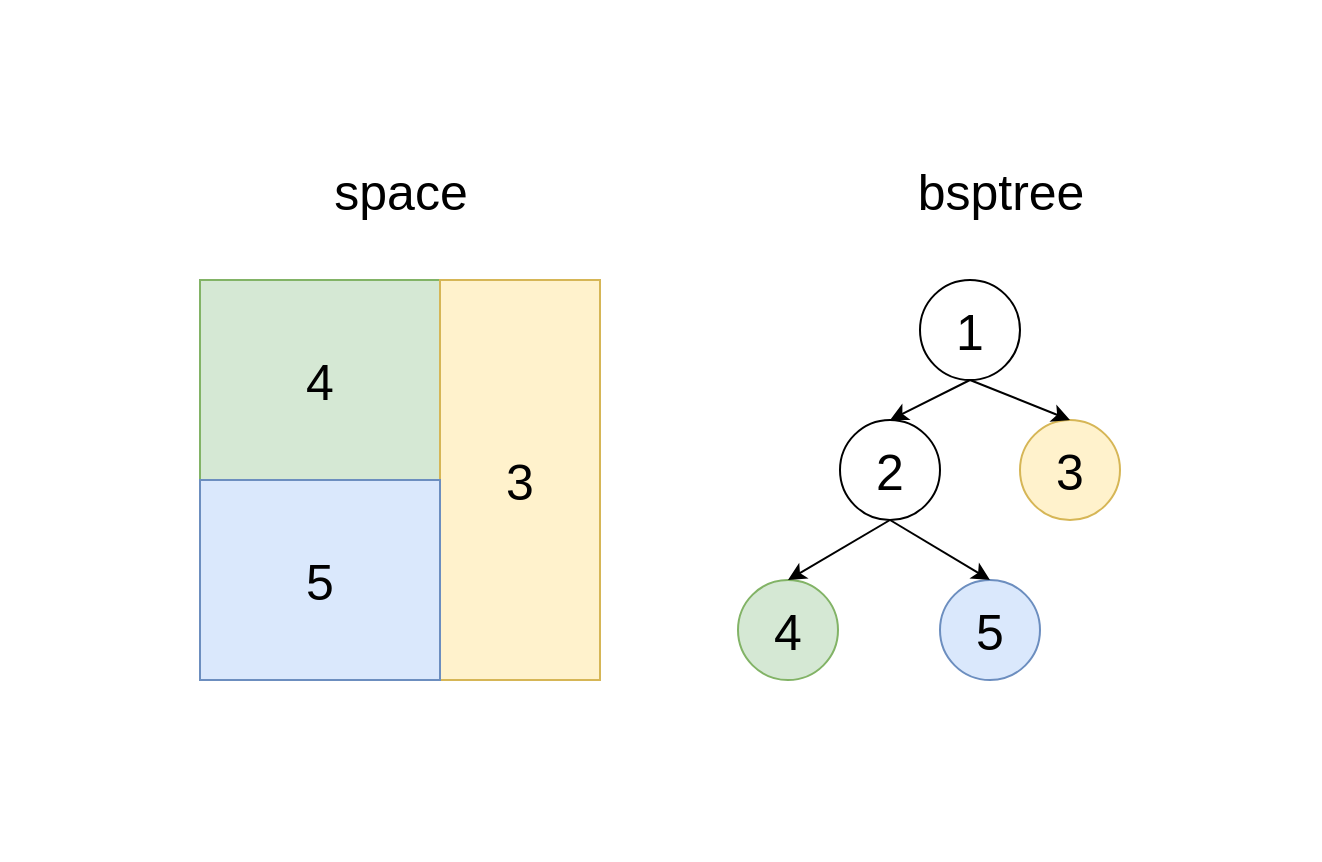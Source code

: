 <mxfile version="24.6.2" type="github">
  <diagram name="第 1 页" id="I_ONam0dvo82VvX8nn7_">
    <mxGraphModel dx="1213" dy="746" grid="1" gridSize="10" guides="1" tooltips="1" connect="1" arrows="1" fold="1" page="1" pageScale="1" pageWidth="827" pageHeight="1169" math="0" shadow="0">
      <root>
        <mxCell id="0" />
        <mxCell id="1" parent="0" />
        <mxCell id="OIVMS29P0pJd14rZnwt_-1" value="4" style="rounded=0;whiteSpace=wrap;html=1;fillColor=#d5e8d4;strokeColor=#82b366;fontSize=25;" vertex="1" parent="1">
          <mxGeometry x="120" y="280" width="120" height="100" as="geometry" />
        </mxCell>
        <mxCell id="OIVMS29P0pJd14rZnwt_-2" value="3" style="rounded=0;whiteSpace=wrap;html=1;fillColor=#fff2cc;strokeColor=#d6b656;fontSize=25;" vertex="1" parent="1">
          <mxGeometry x="240" y="280" width="80" height="200" as="geometry" />
        </mxCell>
        <mxCell id="OIVMS29P0pJd14rZnwt_-3" value="space" style="text;html=1;align=center;verticalAlign=middle;resizable=0;points=[];autosize=1;strokeColor=none;fillColor=none;fontSize=25;" vertex="1" parent="1">
          <mxGeometry x="175" y="215" width="90" height="40" as="geometry" />
        </mxCell>
        <mxCell id="OIVMS29P0pJd14rZnwt_-4" value="1" style="ellipse;whiteSpace=wrap;html=1;aspect=fixed;fontSize=25;" vertex="1" parent="1">
          <mxGeometry x="480" y="280" width="50" height="50" as="geometry" />
        </mxCell>
        <mxCell id="OIVMS29P0pJd14rZnwt_-5" value="bsptree" style="text;html=1;align=center;verticalAlign=middle;resizable=0;points=[];autosize=1;strokeColor=none;fillColor=none;fontSize=25;" vertex="1" parent="1">
          <mxGeometry x="465" y="215" width="110" height="40" as="geometry" />
        </mxCell>
        <mxCell id="OIVMS29P0pJd14rZnwt_-6" value="2" style="ellipse;whiteSpace=wrap;html=1;aspect=fixed;fontSize=25;" vertex="1" parent="1">
          <mxGeometry x="440" y="350" width="50" height="50" as="geometry" />
        </mxCell>
        <mxCell id="OIVMS29P0pJd14rZnwt_-7" value="3" style="ellipse;whiteSpace=wrap;html=1;aspect=fixed;fontSize=25;fillColor=#fff2cc;strokeColor=#d6b656;" vertex="1" parent="1">
          <mxGeometry x="530" y="350" width="50" height="50" as="geometry" />
        </mxCell>
        <mxCell id="OIVMS29P0pJd14rZnwt_-8" value="" style="endArrow=classic;html=1;rounded=0;exitX=0.5;exitY=1;exitDx=0;exitDy=0;entryX=0.5;entryY=0;entryDx=0;entryDy=0;" edge="1" parent="1" source="OIVMS29P0pJd14rZnwt_-4" target="OIVMS29P0pJd14rZnwt_-6">
          <mxGeometry width="50" height="50" relative="1" as="geometry">
            <mxPoint x="390" y="410" as="sourcePoint" />
            <mxPoint x="440" y="360" as="targetPoint" />
          </mxGeometry>
        </mxCell>
        <mxCell id="OIVMS29P0pJd14rZnwt_-9" value="" style="endArrow=classic;html=1;rounded=0;exitX=0.5;exitY=1;exitDx=0;exitDy=0;entryX=0.5;entryY=0;entryDx=0;entryDy=0;" edge="1" parent="1" source="OIVMS29P0pJd14rZnwt_-4" target="OIVMS29P0pJd14rZnwt_-7">
          <mxGeometry width="50" height="50" relative="1" as="geometry">
            <mxPoint x="525" y="360" as="sourcePoint" />
            <mxPoint x="445" y="390" as="targetPoint" />
          </mxGeometry>
        </mxCell>
        <mxCell id="OIVMS29P0pJd14rZnwt_-10" value="5" style="rounded=0;whiteSpace=wrap;html=1;fillColor=#dae8fc;strokeColor=#6c8ebf;fontSize=25;" vertex="1" parent="1">
          <mxGeometry x="120" y="380" width="120" height="100" as="geometry" />
        </mxCell>
        <mxCell id="OIVMS29P0pJd14rZnwt_-11" value="4" style="ellipse;whiteSpace=wrap;html=1;aspect=fixed;fontSize=25;fillColor=#d5e8d4;strokeColor=#82b366;" vertex="1" parent="1">
          <mxGeometry x="389" y="430" width="50" height="50" as="geometry" />
        </mxCell>
        <mxCell id="OIVMS29P0pJd14rZnwt_-13" value="5" style="ellipse;whiteSpace=wrap;html=1;aspect=fixed;fontSize=25;fillColor=#dae8fc;strokeColor=#6c8ebf;" vertex="1" parent="1">
          <mxGeometry x="490" y="430" width="50" height="50" as="geometry" />
        </mxCell>
        <mxCell id="OIVMS29P0pJd14rZnwt_-14" value="" style="endArrow=classic;html=1;rounded=0;exitX=0.5;exitY=1;exitDx=0;exitDy=0;entryX=0.5;entryY=0;entryDx=0;entryDy=0;" edge="1" parent="1" source="OIVMS29P0pJd14rZnwt_-6" target="OIVMS29P0pJd14rZnwt_-11">
          <mxGeometry width="50" height="50" relative="1" as="geometry">
            <mxPoint x="515" y="340" as="sourcePoint" />
            <mxPoint x="475" y="360" as="targetPoint" />
          </mxGeometry>
        </mxCell>
        <mxCell id="OIVMS29P0pJd14rZnwt_-15" value="" style="endArrow=classic;html=1;rounded=0;exitX=0.5;exitY=1;exitDx=0;exitDy=0;entryX=0.5;entryY=0;entryDx=0;entryDy=0;" edge="1" parent="1" source="OIVMS29P0pJd14rZnwt_-6" target="OIVMS29P0pJd14rZnwt_-13">
          <mxGeometry width="50" height="50" relative="1" as="geometry">
            <mxPoint x="475" y="410" as="sourcePoint" />
            <mxPoint x="424" y="440" as="targetPoint" />
          </mxGeometry>
        </mxCell>
        <mxCell id="OIVMS29P0pJd14rZnwt_-16" value="" style="rounded=0;whiteSpace=wrap;html=1;fillColor=none;strokeColor=none;" vertex="1" parent="1">
          <mxGeometry x="60" y="140" width="580" height="60" as="geometry" />
        </mxCell>
        <mxCell id="OIVMS29P0pJd14rZnwt_-17" value="" style="rounded=0;whiteSpace=wrap;html=1;fillColor=none;strokeColor=none;" vertex="1" parent="1">
          <mxGeometry x="20" y="200" width="80" height="350" as="geometry" />
        </mxCell>
        <mxCell id="OIVMS29P0pJd14rZnwt_-18" value="" style="rounded=0;whiteSpace=wrap;html=1;fillColor=none;strokeColor=none;" vertex="1" parent="1">
          <mxGeometry x="600" y="200" width="80" height="350" as="geometry" />
        </mxCell>
        <mxCell id="OIVMS29P0pJd14rZnwt_-20" value="" style="rounded=0;whiteSpace=wrap;html=1;fillColor=none;strokeColor=none;" vertex="1" parent="1">
          <mxGeometry x="60" y="510" width="580" height="60" as="geometry" />
        </mxCell>
      </root>
    </mxGraphModel>
  </diagram>
</mxfile>
